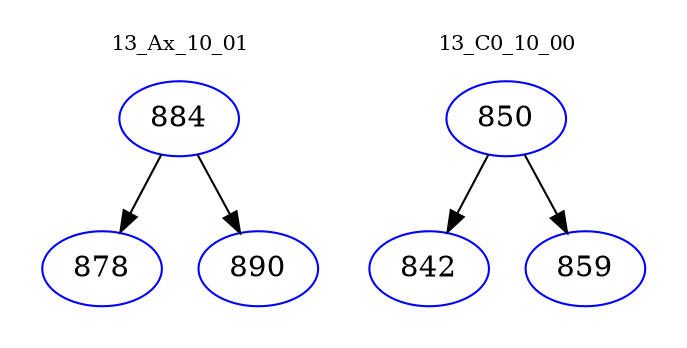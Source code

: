 digraph{
subgraph cluster_0 {
color = white
label = "13_Ax_10_01";
fontsize=10;
T0_884 [label="884", color="blue"]
T0_884 -> T0_878 [color="black"]
T0_878 [label="878", color="blue"]
T0_884 -> T0_890 [color="black"]
T0_890 [label="890", color="blue"]
}
subgraph cluster_1 {
color = white
label = "13_C0_10_00";
fontsize=10;
T1_850 [label="850", color="blue"]
T1_850 -> T1_842 [color="black"]
T1_842 [label="842", color="blue"]
T1_850 -> T1_859 [color="black"]
T1_859 [label="859", color="blue"]
}
}
